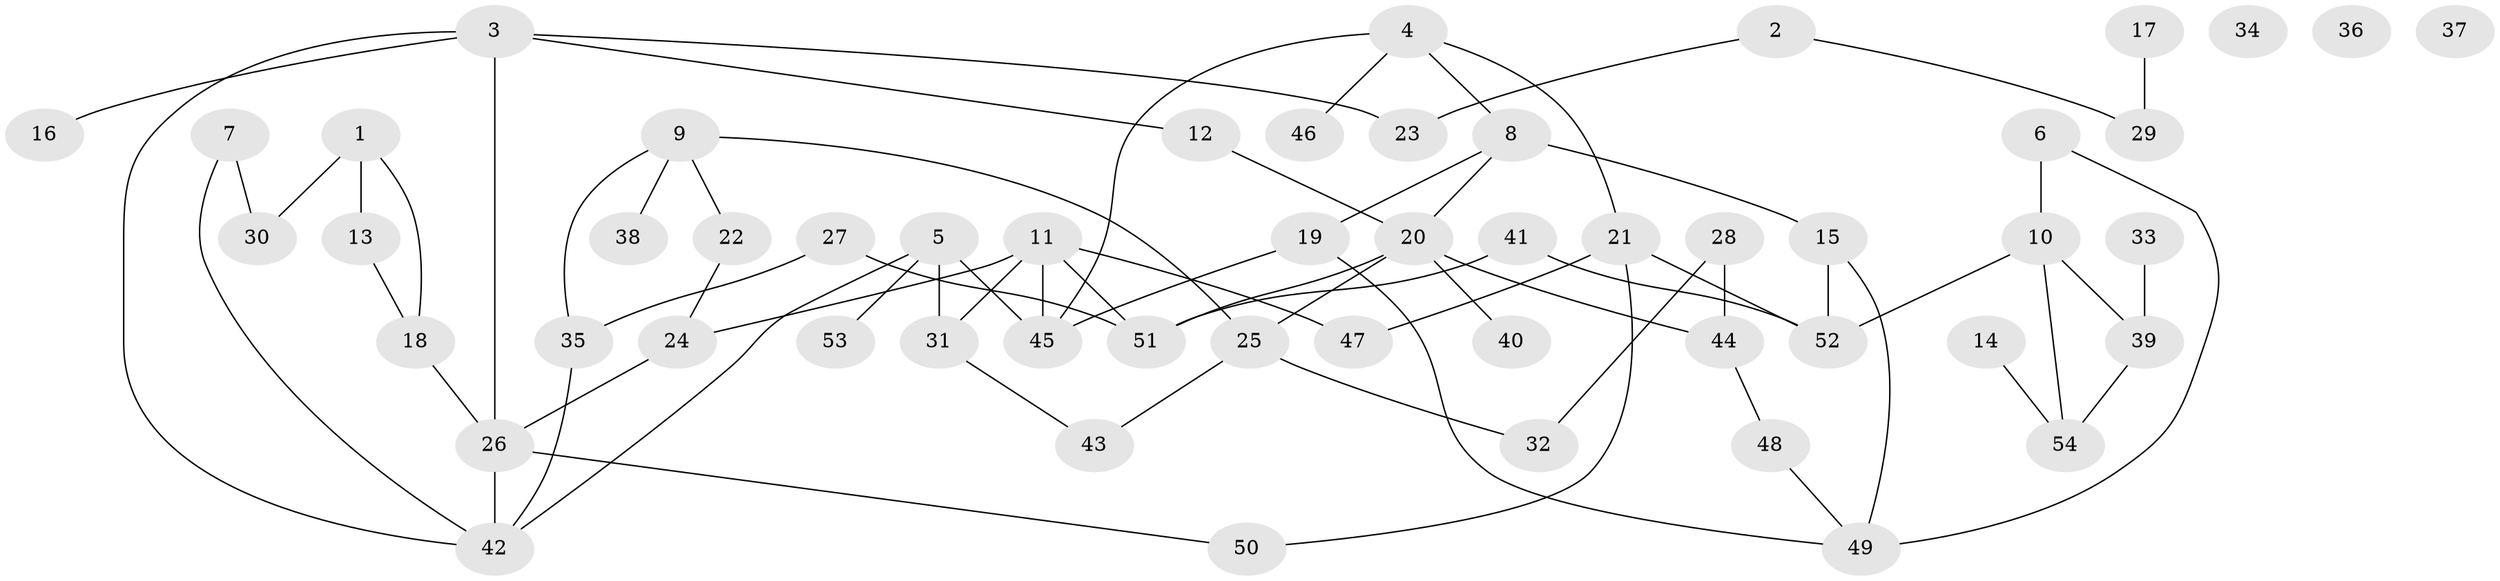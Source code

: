 // coarse degree distribution, {2: 0.2962962962962963, 4: 0.18518518518518517, 8: 0.07407407407407407, 3: 0.1111111111111111, 5: 0.07407407407407407, 1: 0.1111111111111111, 6: 0.037037037037037035, 0: 0.1111111111111111}
// Generated by graph-tools (version 1.1) at 2025/16/03/04/25 18:16:38]
// undirected, 54 vertices, 71 edges
graph export_dot {
graph [start="1"]
  node [color=gray90,style=filled];
  1;
  2;
  3;
  4;
  5;
  6;
  7;
  8;
  9;
  10;
  11;
  12;
  13;
  14;
  15;
  16;
  17;
  18;
  19;
  20;
  21;
  22;
  23;
  24;
  25;
  26;
  27;
  28;
  29;
  30;
  31;
  32;
  33;
  34;
  35;
  36;
  37;
  38;
  39;
  40;
  41;
  42;
  43;
  44;
  45;
  46;
  47;
  48;
  49;
  50;
  51;
  52;
  53;
  54;
  1 -- 13;
  1 -- 18;
  1 -- 30;
  2 -- 23;
  2 -- 29;
  3 -- 12;
  3 -- 16;
  3 -- 23;
  3 -- 26;
  3 -- 42;
  4 -- 8;
  4 -- 21;
  4 -- 45;
  4 -- 46;
  5 -- 31;
  5 -- 42;
  5 -- 45;
  5 -- 53;
  6 -- 10;
  6 -- 49;
  7 -- 30;
  7 -- 42;
  8 -- 15;
  8 -- 19;
  8 -- 20;
  9 -- 22;
  9 -- 25;
  9 -- 35;
  9 -- 38;
  10 -- 39;
  10 -- 52;
  10 -- 54;
  11 -- 24;
  11 -- 31;
  11 -- 45;
  11 -- 47;
  11 -- 51;
  12 -- 20;
  13 -- 18;
  14 -- 54;
  15 -- 49;
  15 -- 52;
  17 -- 29;
  18 -- 26;
  19 -- 45;
  19 -- 49;
  20 -- 25;
  20 -- 40;
  20 -- 44;
  20 -- 51;
  21 -- 47;
  21 -- 50;
  21 -- 52;
  22 -- 24;
  24 -- 26;
  25 -- 32;
  25 -- 43;
  26 -- 42;
  26 -- 50;
  27 -- 35;
  27 -- 51;
  28 -- 32;
  28 -- 44;
  31 -- 43;
  33 -- 39;
  35 -- 42;
  39 -- 54;
  41 -- 51;
  41 -- 52;
  44 -- 48;
  48 -- 49;
}
